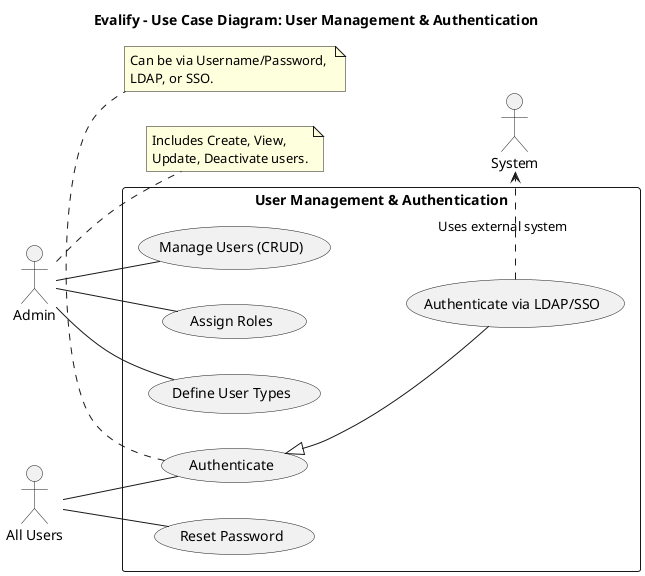 @startuml User Management_Authentication
title Evalify - Use Case Diagram: User Management & Authentication

left to right direction

actor Admin
actor "All Users" as User
actor System

rectangle "User Management & Authentication" {
  usecase "Manage Users (CRUD)" as UC_ManageUser
  usecase "Assign Roles" as UC_AssignRole
  usecase "Define User Types" as UC_DefineUserType
  usecase "Authenticate" as UC_Authenticate
  usecase "Reset Password" as UC_ResetPassword
  usecase "Authenticate via LDAP/SSO" as UC_AuthExternal
}

Admin -- UC_ManageUser
Admin -- UC_AssignRole
Admin -- UC_DefineUserType

User -- UC_Authenticate
User -- UC_ResetPassword

UC_Authenticate <|-- UC_AuthExternal
UC_AuthExternal .> System : Uses external system

note right of Admin : Includes Create, View, \nUpdate, Deactivate users.
note bottom of UC_Authenticate : Can be via Username/Password, \nLDAP, or SSO.

@enduml